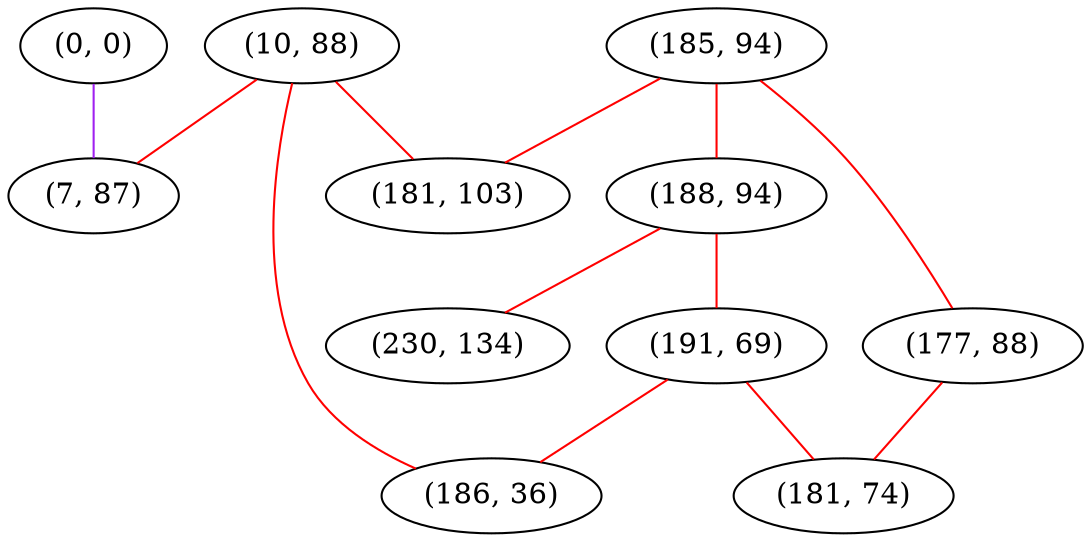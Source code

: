 graph "" {
"(0, 0)";
"(185, 94)";
"(188, 94)";
"(230, 134)";
"(191, 69)";
"(10, 88)";
"(177, 88)";
"(181, 74)";
"(186, 36)";
"(181, 103)";
"(7, 87)";
"(0, 0)" -- "(7, 87)"  [color=purple, key=0, weight=4];
"(185, 94)" -- "(177, 88)"  [color=red, key=0, weight=1];
"(185, 94)" -- "(181, 103)"  [color=red, key=0, weight=1];
"(185, 94)" -- "(188, 94)"  [color=red, key=0, weight=1];
"(188, 94)" -- "(191, 69)"  [color=red, key=0, weight=1];
"(188, 94)" -- "(230, 134)"  [color=red, key=0, weight=1];
"(191, 69)" -- "(181, 74)"  [color=red, key=0, weight=1];
"(191, 69)" -- "(186, 36)"  [color=red, key=0, weight=1];
"(10, 88)" -- "(181, 103)"  [color=red, key=0, weight=1];
"(10, 88)" -- "(7, 87)"  [color=red, key=0, weight=1];
"(10, 88)" -- "(186, 36)"  [color=red, key=0, weight=1];
"(177, 88)" -- "(181, 74)"  [color=red, key=0, weight=1];
}
